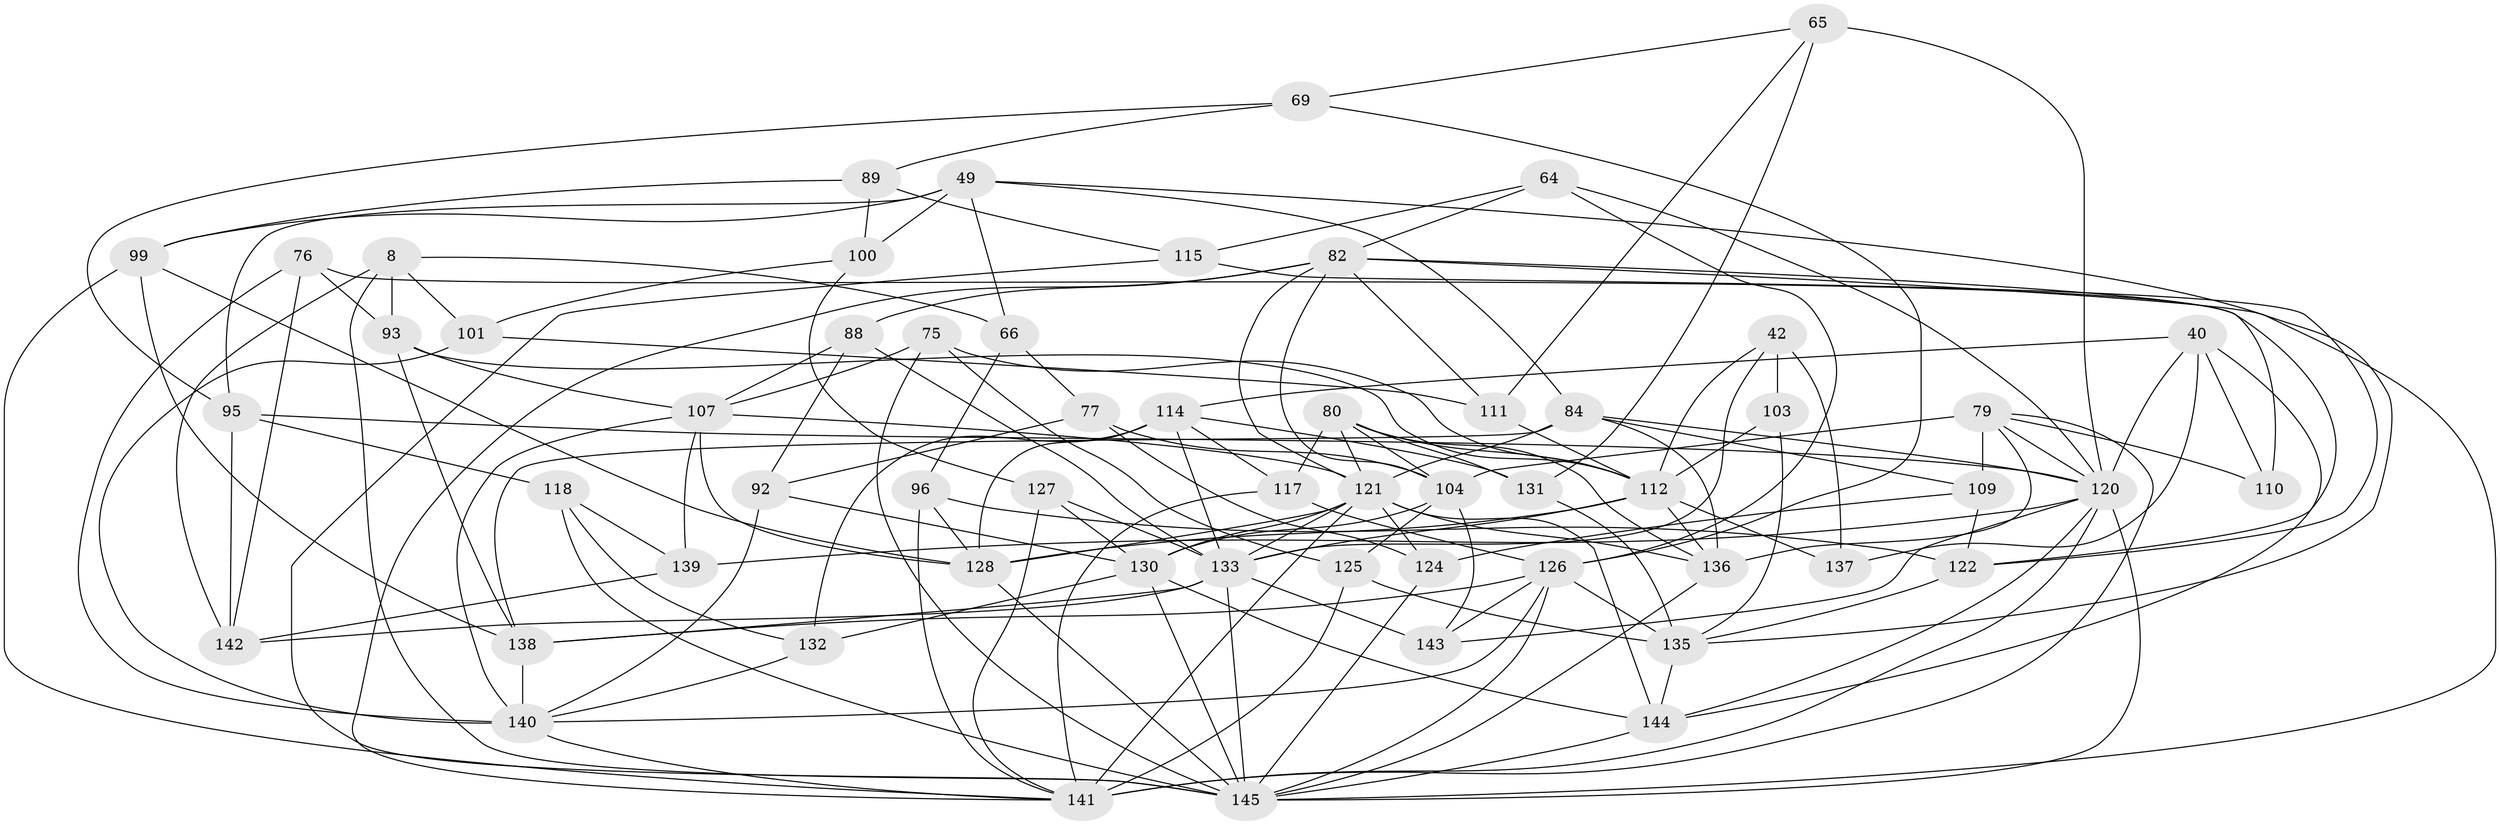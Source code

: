 // original degree distribution, {4: 1.0}
// Generated by graph-tools (version 1.1) at 2025/04/03/04/25 22:04:12]
// undirected, 58 vertices, 160 edges
graph export_dot {
graph [start="1"]
  node [color=gray90,style=filled];
  8 [super="+2"];
  40 [super="+1"];
  42 [super="+18"];
  49 [super="+24"];
  64;
  65;
  66;
  69;
  75;
  76;
  77;
  79 [super="+50"];
  80 [super="+10+73"];
  82 [super="+5+15"];
  84 [super="+72+54"];
  88;
  89;
  92;
  93 [super="+62"];
  95 [super="+91"];
  96;
  99 [super="+37"];
  100;
  101;
  103;
  104 [super="+30+60"];
  107 [super="+58"];
  109 [super="+13"];
  110;
  111;
  112 [super="+51+55"];
  114 [super="+11+48"];
  115;
  117;
  118;
  120 [super="+47+83+94"];
  121 [super="+45+56+116+98"];
  122 [super="+7"];
  124;
  125;
  126 [super="+86+67"];
  127;
  128 [super="+14+63+41"];
  130 [super="+71"];
  131 [super="+22"];
  132;
  133 [super="+32+78+70+87+97"];
  135 [super="+3+74"];
  136 [super="+119+53"];
  137;
  138 [super="+106"];
  139 [super="+90"];
  140 [super="+134"];
  141 [super="+108+113"];
  142 [super="+28"];
  143;
  144 [super="+102+59"];
  145 [super="+16+52+129"];
  8 -- 93 [weight=2];
  8 -- 66;
  8 -- 101;
  8 -- 145;
  8 -- 142;
  40 -- 144;
  40 -- 110 [weight=2];
  40 -- 114;
  40 -- 137;
  40 -- 120;
  42 -- 137 [weight=2];
  42 -- 103 [weight=2];
  42 -- 112;
  42 -- 133;
  49 -- 100;
  49 -- 66;
  49 -- 99 [weight=2];
  49 -- 84 [weight=2];
  49 -- 135;
  49 -- 95;
  64 -- 115;
  64 -- 82;
  64 -- 126;
  64 -- 120;
  65 -- 131;
  65 -- 111;
  65 -- 69;
  65 -- 120;
  66 -- 77;
  66 -- 96;
  69 -- 89;
  69 -- 126;
  69 -- 95;
  75 -- 125;
  75 -- 107;
  75 -- 145;
  75 -- 112;
  76 -- 142;
  76 -- 93;
  76 -- 122;
  76 -- 140;
  77 -- 124;
  77 -- 92;
  77 -- 104;
  79 -- 110;
  79 -- 141;
  79 -- 104;
  79 -- 120;
  79 -- 109;
  79 -- 136;
  80 -- 117;
  80 -- 112;
  80 -- 121 [weight=2];
  80 -- 104;
  80 -- 131;
  80 -- 136 [weight=2];
  82 -- 88;
  82 -- 141;
  82 -- 110;
  82 -- 111;
  82 -- 104;
  82 -- 121;
  82 -- 145;
  84 -- 109 [weight=2];
  84 -- 136 [weight=2];
  84 -- 138 [weight=2];
  84 -- 121;
  84 -- 120;
  88 -- 107;
  88 -- 92;
  88 -- 133;
  89 -- 100;
  89 -- 115;
  89 -- 99;
  92 -- 140;
  92 -- 130;
  93 -- 112;
  93 -- 138;
  93 -- 107;
  95 -- 142;
  95 -- 120 [weight=2];
  95 -- 118;
  96 -- 122;
  96 -- 128;
  96 -- 141;
  99 -- 138;
  99 -- 128;
  99 -- 141;
  100 -- 101;
  100 -- 127;
  101 -- 111;
  101 -- 140;
  103 -- 135;
  103 -- 112;
  104 -- 143;
  104 -- 125;
  104 -- 130 [weight=2];
  107 -- 140 [weight=2];
  107 -- 121 [weight=2];
  107 -- 128 [weight=2];
  107 -- 139;
  109 -- 124;
  109 -- 122 [weight=2];
  111 -- 112;
  112 -- 128 [weight=2];
  112 -- 136 [weight=2];
  112 -- 137;
  112 -- 133;
  114 -- 117;
  114 -- 131 [weight=2];
  114 -- 132;
  114 -- 133;
  114 -- 128 [weight=2];
  115 -- 122;
  115 -- 145;
  117 -- 126;
  117 -- 141;
  118 -- 145;
  118 -- 132;
  118 -- 139;
  120 -- 141 [weight=2];
  120 -- 144 [weight=2];
  120 -- 139 [weight=2];
  120 -- 143;
  120 -- 145 [weight=2];
  121 -- 133 [weight=4];
  121 -- 130;
  121 -- 128;
  121 -- 136 [weight=2];
  121 -- 141 [weight=4];
  121 -- 124;
  121 -- 144;
  122 -- 135;
  124 -- 145;
  125 -- 135;
  125 -- 141;
  126 -- 135;
  126 -- 138 [weight=2];
  126 -- 143;
  126 -- 140 [weight=2];
  126 -- 145;
  127 -- 133;
  127 -- 141;
  127 -- 130;
  128 -- 145;
  130 -- 132;
  130 -- 145 [weight=2];
  130 -- 144 [weight=2];
  131 -- 135 [weight=2];
  132 -- 140;
  133 -- 143;
  133 -- 138 [weight=3];
  133 -- 142;
  133 -- 145 [weight=4];
  135 -- 144;
  136 -- 145;
  138 -- 140;
  139 -- 142 [weight=2];
  140 -- 141;
  144 -- 145;
}
